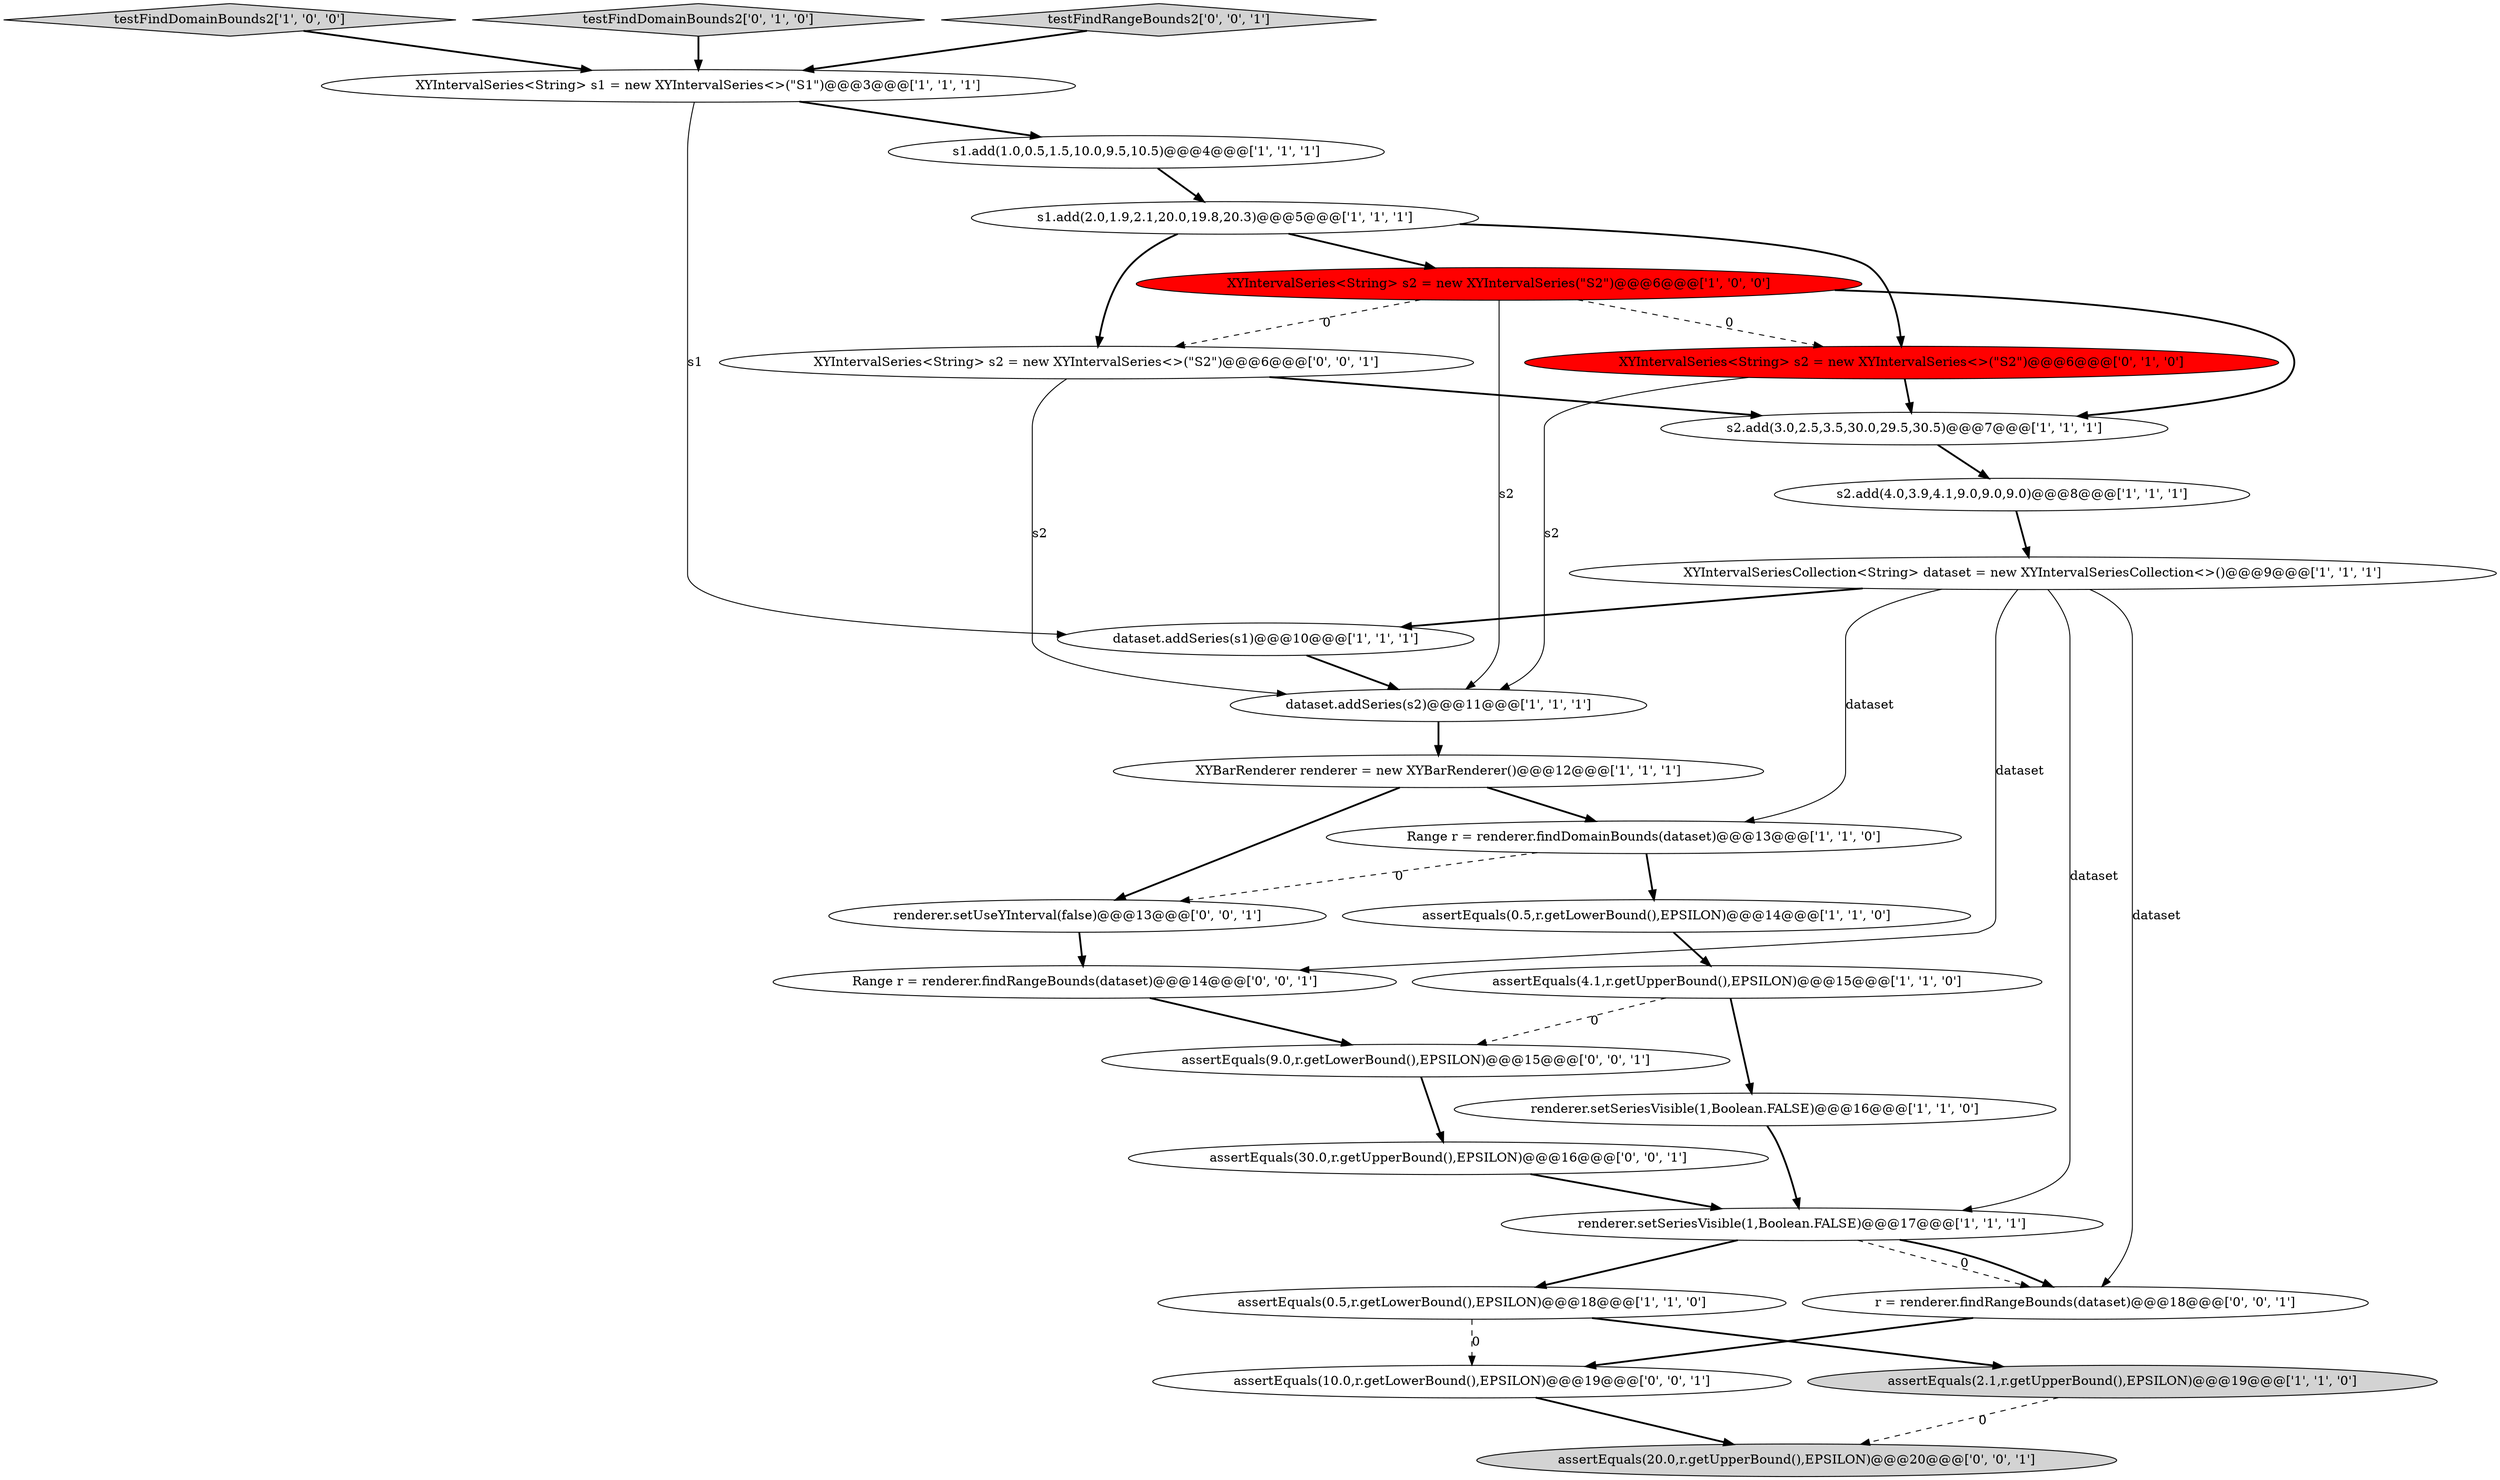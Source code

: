 digraph {
26 [style = filled, label = "assertEquals(9.0,r.getLowerBound(),EPSILON)@@@15@@@['0', '0', '1']", fillcolor = white, shape = ellipse image = "AAA0AAABBB3BBB"];
22 [style = filled, label = "assertEquals(20.0,r.getUpperBound(),EPSILON)@@@20@@@['0', '0', '1']", fillcolor = lightgray, shape = ellipse image = "AAA0AAABBB3BBB"];
0 [style = filled, label = "assertEquals(0.5,r.getLowerBound(),EPSILON)@@@18@@@['1', '1', '0']", fillcolor = white, shape = ellipse image = "AAA0AAABBB1BBB"];
24 [style = filled, label = "Range r = renderer.findRangeBounds(dataset)@@@14@@@['0', '0', '1']", fillcolor = white, shape = ellipse image = "AAA0AAABBB3BBB"];
16 [style = filled, label = "s1.add(1.0,0.5,1.5,10.0,9.5,10.5)@@@4@@@['1', '1', '1']", fillcolor = white, shape = ellipse image = "AAA0AAABBB1BBB"];
15 [style = filled, label = "assertEquals(2.1,r.getUpperBound(),EPSILON)@@@19@@@['1', '1', '0']", fillcolor = lightgray, shape = ellipse image = "AAA0AAABBB1BBB"];
7 [style = filled, label = "XYIntervalSeries<String> s2 = new XYIntervalSeries(\"S2\")@@@6@@@['1', '0', '0']", fillcolor = red, shape = ellipse image = "AAA1AAABBB1BBB"];
5 [style = filled, label = "XYIntervalSeries<String> s1 = new XYIntervalSeries<>(\"S1\")@@@3@@@['1', '1', '1']", fillcolor = white, shape = ellipse image = "AAA0AAABBB1BBB"];
17 [style = filled, label = "dataset.addSeries(s1)@@@10@@@['1', '1', '1']", fillcolor = white, shape = ellipse image = "AAA0AAABBB1BBB"];
28 [style = filled, label = "XYIntervalSeries<String> s2 = new XYIntervalSeries<>(\"S2\")@@@6@@@['0', '0', '1']", fillcolor = white, shape = ellipse image = "AAA0AAABBB3BBB"];
4 [style = filled, label = "Range r = renderer.findDomainBounds(dataset)@@@13@@@['1', '1', '0']", fillcolor = white, shape = ellipse image = "AAA0AAABBB1BBB"];
1 [style = filled, label = "renderer.setSeriesVisible(1,Boolean.FALSE)@@@17@@@['1', '1', '1']", fillcolor = white, shape = ellipse image = "AAA0AAABBB1BBB"];
11 [style = filled, label = "assertEquals(0.5,r.getLowerBound(),EPSILON)@@@14@@@['1', '1', '0']", fillcolor = white, shape = ellipse image = "AAA0AAABBB1BBB"];
14 [style = filled, label = "assertEquals(4.1,r.getUpperBound(),EPSILON)@@@15@@@['1', '1', '0']", fillcolor = white, shape = ellipse image = "AAA0AAABBB1BBB"];
20 [style = filled, label = "renderer.setUseYInterval(false)@@@13@@@['0', '0', '1']", fillcolor = white, shape = ellipse image = "AAA0AAABBB3BBB"];
13 [style = filled, label = "renderer.setSeriesVisible(1,Boolean.FALSE)@@@16@@@['1', '1', '0']", fillcolor = white, shape = ellipse image = "AAA0AAABBB1BBB"];
10 [style = filled, label = "s2.add(4.0,3.9,4.1,9.0,9.0,9.0)@@@8@@@['1', '1', '1']", fillcolor = white, shape = ellipse image = "AAA0AAABBB1BBB"];
2 [style = filled, label = "s2.add(3.0,2.5,3.5,30.0,29.5,30.5)@@@7@@@['1', '1', '1']", fillcolor = white, shape = ellipse image = "AAA0AAABBB1BBB"];
9 [style = filled, label = "testFindDomainBounds2['1', '0', '0']", fillcolor = lightgray, shape = diamond image = "AAA0AAABBB1BBB"];
23 [style = filled, label = "assertEquals(30.0,r.getUpperBound(),EPSILON)@@@16@@@['0', '0', '1']", fillcolor = white, shape = ellipse image = "AAA0AAABBB3BBB"];
12 [style = filled, label = "dataset.addSeries(s2)@@@11@@@['1', '1', '1']", fillcolor = white, shape = ellipse image = "AAA0AAABBB1BBB"];
21 [style = filled, label = "r = renderer.findRangeBounds(dataset)@@@18@@@['0', '0', '1']", fillcolor = white, shape = ellipse image = "AAA0AAABBB3BBB"];
8 [style = filled, label = "XYIntervalSeriesCollection<String> dataset = new XYIntervalSeriesCollection<>()@@@9@@@['1', '1', '1']", fillcolor = white, shape = ellipse image = "AAA0AAABBB1BBB"];
18 [style = filled, label = "XYIntervalSeries<String> s2 = new XYIntervalSeries<>(\"S2\")@@@6@@@['0', '1', '0']", fillcolor = red, shape = ellipse image = "AAA1AAABBB2BBB"];
19 [style = filled, label = "testFindDomainBounds2['0', '1', '0']", fillcolor = lightgray, shape = diamond image = "AAA0AAABBB2BBB"];
27 [style = filled, label = "assertEquals(10.0,r.getLowerBound(),EPSILON)@@@19@@@['0', '0', '1']", fillcolor = white, shape = ellipse image = "AAA0AAABBB3BBB"];
6 [style = filled, label = "s1.add(2.0,1.9,2.1,20.0,19.8,20.3)@@@5@@@['1', '1', '1']", fillcolor = white, shape = ellipse image = "AAA0AAABBB1BBB"];
25 [style = filled, label = "testFindRangeBounds2['0', '0', '1']", fillcolor = lightgray, shape = diamond image = "AAA0AAABBB3BBB"];
3 [style = filled, label = "XYBarRenderer renderer = new XYBarRenderer()@@@12@@@['1', '1', '1']", fillcolor = white, shape = ellipse image = "AAA0AAABBB1BBB"];
7->18 [style = dashed, label="0"];
11->14 [style = bold, label=""];
21->27 [style = bold, label=""];
6->18 [style = bold, label=""];
16->6 [style = bold, label=""];
28->12 [style = solid, label="s2"];
8->24 [style = solid, label="dataset"];
1->21 [style = dashed, label="0"];
1->0 [style = bold, label=""];
0->27 [style = dashed, label="0"];
18->2 [style = bold, label=""];
18->12 [style = solid, label="s2"];
2->10 [style = bold, label=""];
27->22 [style = bold, label=""];
3->4 [style = bold, label=""];
8->21 [style = solid, label="dataset"];
0->15 [style = bold, label=""];
13->1 [style = bold, label=""];
15->22 [style = dashed, label="0"];
14->26 [style = dashed, label="0"];
5->16 [style = bold, label=""];
8->17 [style = bold, label=""];
19->5 [style = bold, label=""];
28->2 [style = bold, label=""];
24->26 [style = bold, label=""];
17->12 [style = bold, label=""];
3->20 [style = bold, label=""];
10->8 [style = bold, label=""];
7->12 [style = solid, label="s2"];
7->28 [style = dashed, label="0"];
4->20 [style = dashed, label="0"];
7->2 [style = bold, label=""];
1->21 [style = bold, label=""];
26->23 [style = bold, label=""];
9->5 [style = bold, label=""];
23->1 [style = bold, label=""];
5->17 [style = solid, label="s1"];
8->1 [style = solid, label="dataset"];
25->5 [style = bold, label=""];
12->3 [style = bold, label=""];
14->13 [style = bold, label=""];
6->7 [style = bold, label=""];
4->11 [style = bold, label=""];
20->24 [style = bold, label=""];
6->28 [style = bold, label=""];
8->4 [style = solid, label="dataset"];
}
